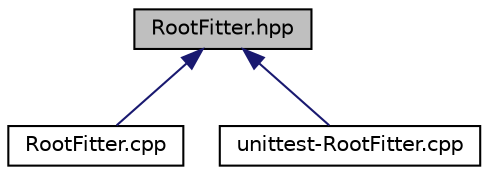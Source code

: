 digraph "RootFitter.hpp"
{
  edge [fontname="Helvetica",fontsize="10",labelfontname="Helvetica",labelfontsize="10"];
  node [fontname="Helvetica",fontsize="10",shape=record];
  Node1 [label="RootFitter.hpp",height=0.2,width=0.4,color="black", fillcolor="grey75", style="filled", fontcolor="black"];
  Node1 -> Node2 [dir="back",color="midnightblue",fontsize="10",style="solid",fontname="Helvetica"];
  Node2 [label="RootFitter.cpp",height=0.2,width=0.4,color="black", fillcolor="white", style="filled",URL="$d0/ddf/_root_fitter_8cpp.html",tooltip="Class to handle fitting traces using ROOT. "];
  Node1 -> Node3 [dir="back",color="midnightblue",fontsize="10",style="solid",fontname="Helvetica"];
  Node3 [label="unittest-RootFitter.cpp",height=0.2,width=0.4,color="black", fillcolor="white", style="filled",URL="$d1/d23/unittest-_root_fitter_8cpp.html",tooltip="Unit tests for the RootFitter class. "];
}
